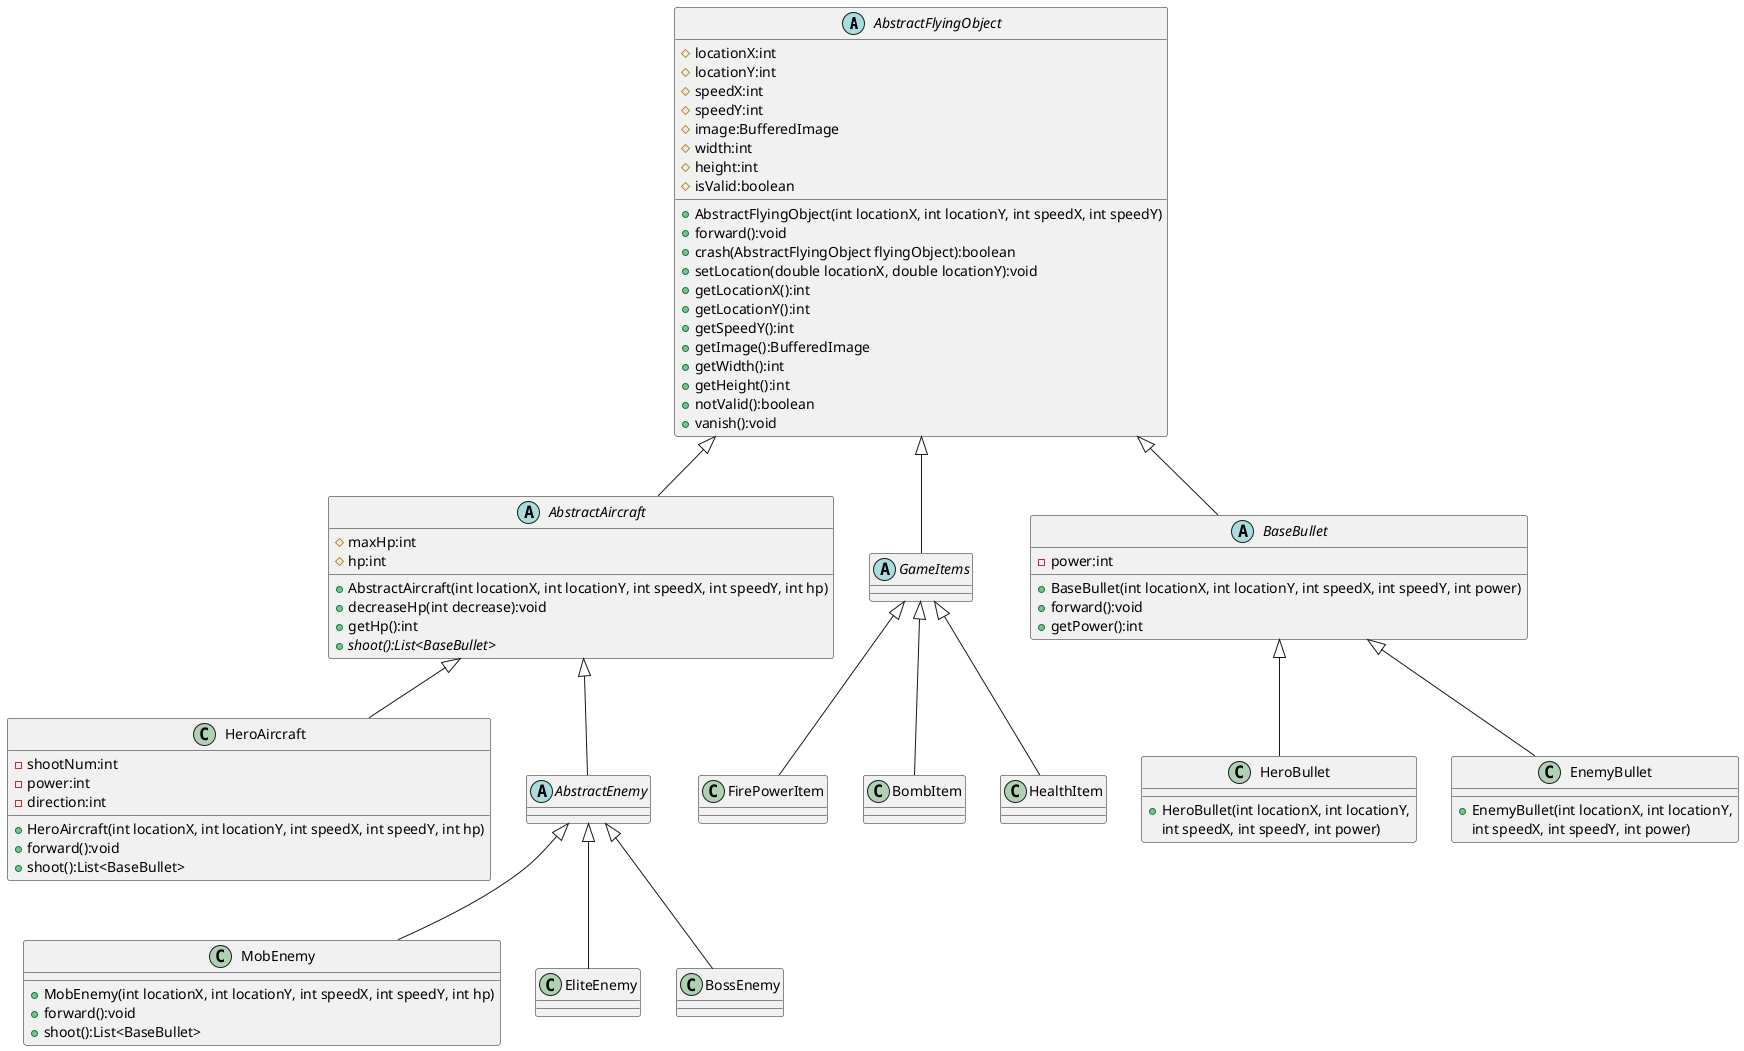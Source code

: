 @startuml
'https://plantuml.com/class-diagram

abstract class AbstractFlyingObject
{
    # locationX:int
    # locationY:int
    # speedX:int
    # speedY:int
    # image:BufferedImage
    # width:int
    # height:int
    # isValid:boolean

    + AbstractFlyingObject(int locationX, int locationY, int speedX, int speedY)
    + forward():void
    + crash(AbstractFlyingObject flyingObject):boolean
    + setLocation(double locationX, double locationY):void
    + getLocationX():int
    + getLocationY():int
    + getSpeedY():int
    + getImage():BufferedImage
    + getWidth():int
    + getHeight():int
    + notValid():boolean
    + vanish():void
}

'1种英雄机+3种敌机
abstract class AbstractAircraft
{
	# maxHp:int
    # hp:int
    + AbstractAircraft(int locationX, int locationY, int speedX, int speedY, int hp)
    + decreaseHp(int decrease):void
    + getHp():int
    + {abstract} shoot():List<BaseBullet>
 }
'英雄机'
class HeroAircraft {
    - shootNum:int
    - power:int
    - direction:int
    + HeroAircraft(int locationX, int locationY, int speedX, int speedY, int hp)
    + forward():void
    + shoot():List<BaseBullet>
}

abstract class AbstractEnemy{
}

'普通敌机，送分怪
class MobEnemy {
    + MobEnemy(int locationX, int locationY, int speedX, int speedY, int hp)
    + forward():void
    + shoot():List<BaseBullet>
}
'精英敌机
class EliteEnemy{
'    - shootNum:int
'    - power:int
'    - direction:int
'    + EliteEnemy(int locationX, int locationY, int speedX, int speedY, int hp)
'    + forward():void
'    + shoot():List<BaseBullet>
}
'Boss敌机
class BossEnemy{

}

AbstractAircraft <|-- HeroAircraft
AbstractEnemy <|-- MobEnemy
AbstractEnemy <|-- EliteEnemy
AbstractEnemy <|-- BossEnemy
AbstractAircraft <|-- AbstractEnemy


'3种道具:火力道具、炸弹道具、加血道具
abstract class GameItems{
}

class FirePowerItem{
}

class BombItem{
}

class HealthItem{
}

GameItems <|-- FirePowerItem
GameItems <|-- BombItem
GameItems <|-- HealthItem


'2种子弹：英雄机子弹、敌机子弹'
abstract class BaseBullet
{
    - power:int
    + BaseBullet(int locationX, int locationY, int speedX, int speedY, int power)
    + forward():void
	+ getPower():int
}

class HeroBullet {
    + HeroBullet(int locationX, int locationY,
     int speedX, int speedY, int power)
}

class EnemyBullet {
    + EnemyBullet(int locationX, int locationY,
     int speedX, int speedY, int power)
}

BaseBullet <|-- HeroBullet
BaseBullet <|-- EnemyBullet



AbstractFlyingObject <|-- AbstractAircraft
AbstractFlyingObject <|-- BaseBullet
AbstractFlyingObject <|-- GameItems

@enduml